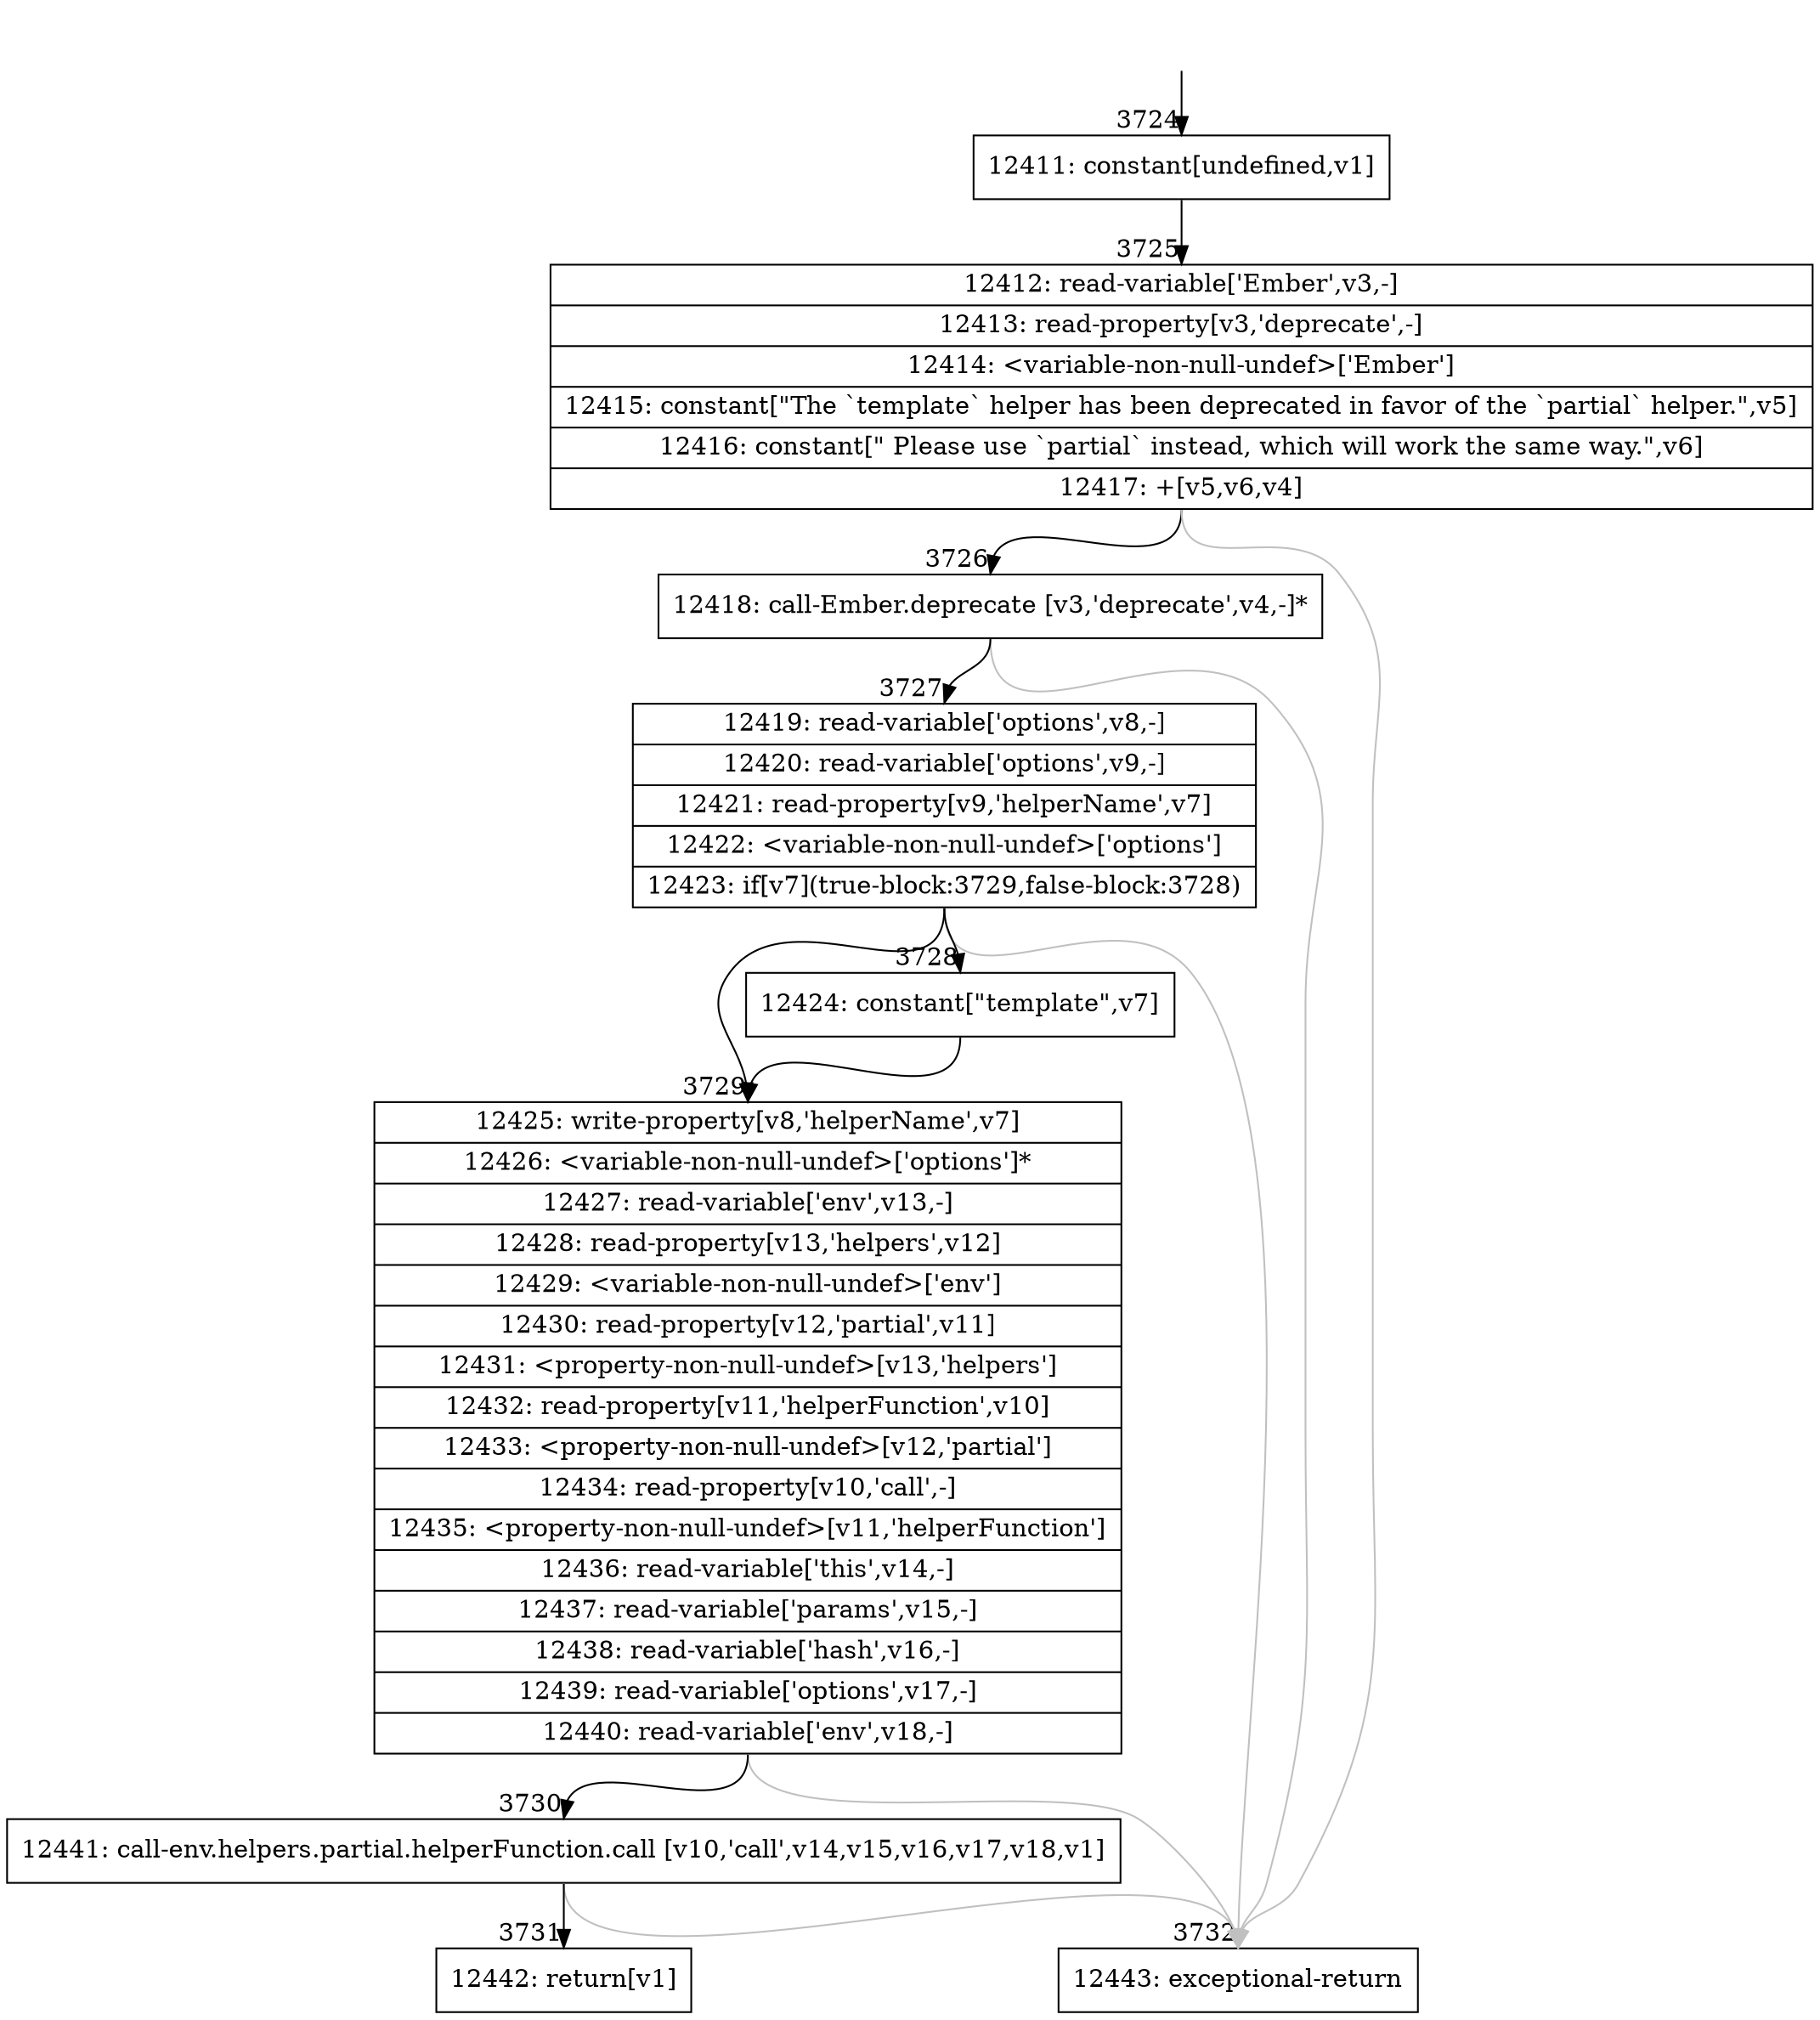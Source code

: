 digraph {
rankdir="TD"
BB_entry299[shape=none,label=""];
BB_entry299 -> BB3724 [tailport=s, headport=n, headlabel="    3724"]
BB3724 [shape=record label="{12411: constant[undefined,v1]}" ] 
BB3724 -> BB3725 [tailport=s, headport=n, headlabel="      3725"]
BB3725 [shape=record label="{12412: read-variable['Ember',v3,-]|12413: read-property[v3,'deprecate',-]|12414: \<variable-non-null-undef\>['Ember']|12415: constant[\"The `template` helper has been deprecated in favor of the `partial` helper.\",v5]|12416: constant[\" Please use `partial` instead, which will work the same way.\",v6]|12417: +[v5,v6,v4]}" ] 
BB3725 -> BB3726 [tailport=s, headport=n, headlabel="      3726"]
BB3725 -> BB3732 [tailport=s, headport=n, color=gray, headlabel="      3732"]
BB3726 [shape=record label="{12418: call-Ember.deprecate [v3,'deprecate',v4,-]*}" ] 
BB3726 -> BB3727 [tailport=s, headport=n, headlabel="      3727"]
BB3726 -> BB3732 [tailport=s, headport=n, color=gray]
BB3727 [shape=record label="{12419: read-variable['options',v8,-]|12420: read-variable['options',v9,-]|12421: read-property[v9,'helperName',v7]|12422: \<variable-non-null-undef\>['options']|12423: if[v7](true-block:3729,false-block:3728)}" ] 
BB3727 -> BB3729 [tailport=s, headport=n, headlabel="      3729"]
BB3727 -> BB3728 [tailport=s, headport=n, headlabel="      3728"]
BB3727 -> BB3732 [tailport=s, headport=n, color=gray]
BB3728 [shape=record label="{12424: constant[\"template\",v7]}" ] 
BB3728 -> BB3729 [tailport=s, headport=n]
BB3729 [shape=record label="{12425: write-property[v8,'helperName',v7]|12426: \<variable-non-null-undef\>['options']*|12427: read-variable['env',v13,-]|12428: read-property[v13,'helpers',v12]|12429: \<variable-non-null-undef\>['env']|12430: read-property[v12,'partial',v11]|12431: \<property-non-null-undef\>[v13,'helpers']|12432: read-property[v11,'helperFunction',v10]|12433: \<property-non-null-undef\>[v12,'partial']|12434: read-property[v10,'call',-]|12435: \<property-non-null-undef\>[v11,'helperFunction']|12436: read-variable['this',v14,-]|12437: read-variable['params',v15,-]|12438: read-variable['hash',v16,-]|12439: read-variable['options',v17,-]|12440: read-variable['env',v18,-]}" ] 
BB3729 -> BB3730 [tailport=s, headport=n, headlabel="      3730"]
BB3729 -> BB3732 [tailport=s, headport=n, color=gray]
BB3730 [shape=record label="{12441: call-env.helpers.partial.helperFunction.call [v10,'call',v14,v15,v16,v17,v18,v1]}" ] 
BB3730 -> BB3731 [tailport=s, headport=n, headlabel="      3731"]
BB3730 -> BB3732 [tailport=s, headport=n, color=gray]
BB3731 [shape=record label="{12442: return[v1]}" ] 
BB3732 [shape=record label="{12443: exceptional-return}" ] 
//#$~ 6851
}
